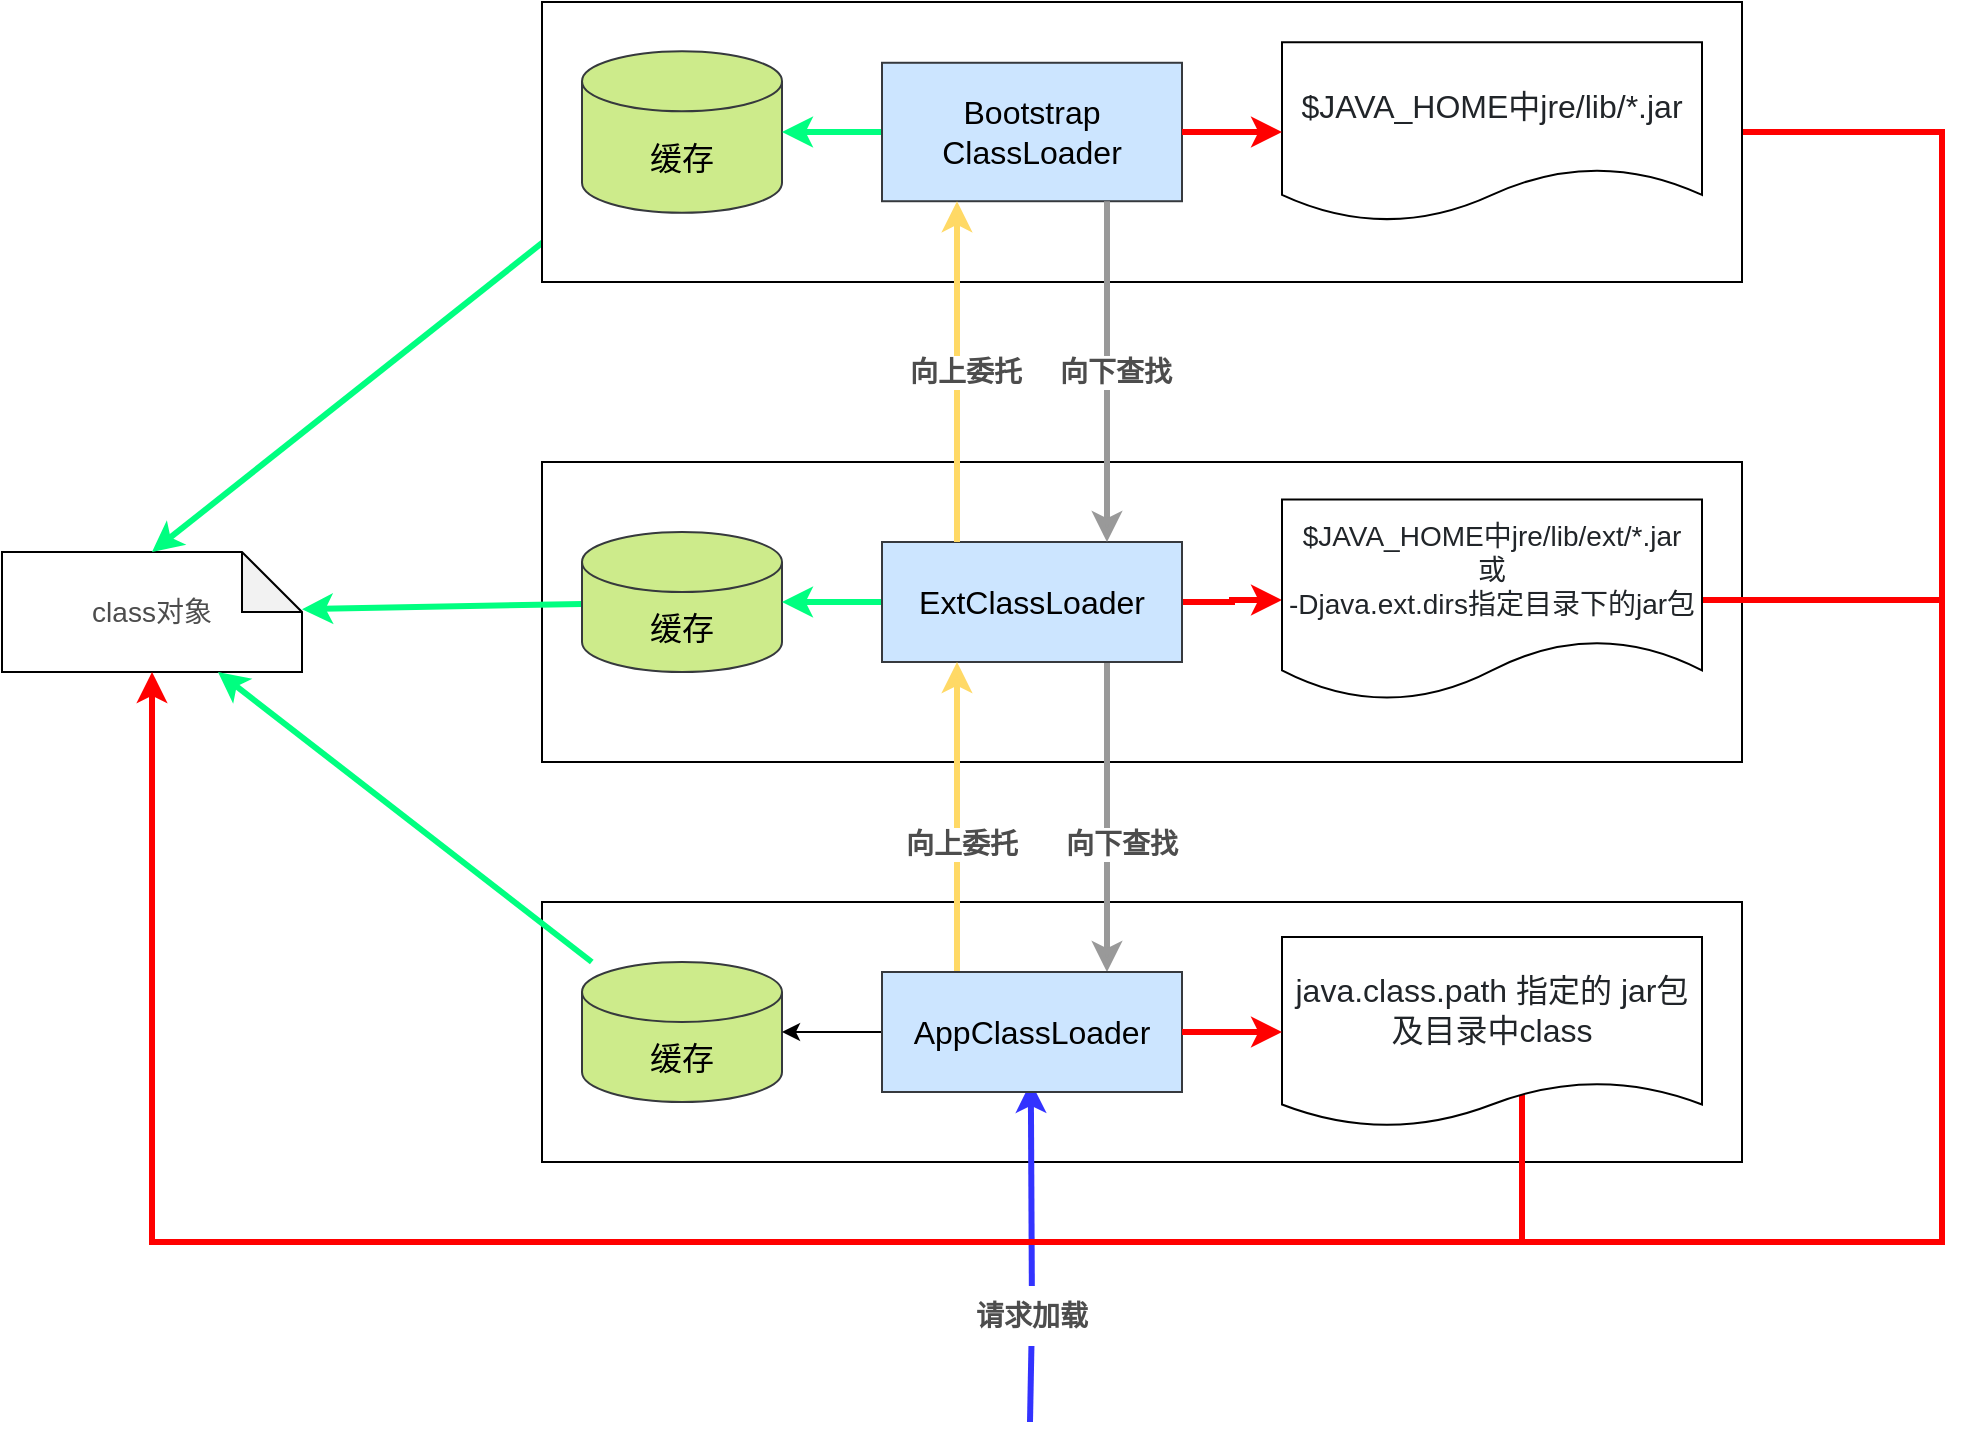 <mxfile version="16.2.4" type="github">
  <diagram id="ttS12219Z9fb7HEepqKP" name="Page-1">
    <mxGraphModel dx="1833" dy="988" grid="1" gridSize="10" guides="1" tooltips="1" connect="1" arrows="1" fold="1" page="1" pageScale="1" pageWidth="1169" pageHeight="1654" math="0" shadow="0">
      <root>
        <mxCell id="0" />
        <mxCell id="1" parent="0" />
        <mxCell id="IHWfYEhJ58rmt1wWLUCN-49" value="" style="rounded=0;whiteSpace=wrap;html=1;glass=0;labelBackgroundColor=none;comic=0;sketch=0;fontSize=16;fontColor=#4D4D4D;" parent="1" vertex="1">
          <mxGeometry x="330" y="930" width="600" height="130" as="geometry" />
        </mxCell>
        <mxCell id="IHWfYEhJ58rmt1wWLUCN-50" value="" style="rounded=0;whiteSpace=wrap;html=1;glass=0;labelBackgroundColor=none;comic=0;sketch=0;fontSize=16;fontColor=#4D4D4D;" parent="1" vertex="1">
          <mxGeometry x="330" y="710" width="600" height="150" as="geometry" />
        </mxCell>
        <mxCell id="IHWfYEhJ58rmt1wWLUCN-79" style="edgeStyle=none;rounded=0;orthogonalLoop=1;jettySize=auto;html=1;fontSize=14;fontColor=#4D4D4D;strokeColor=#00FF80;strokeWidth=3;" parent="1" source="IHWfYEhJ58rmt1wWLUCN-51" target="IHWfYEhJ58rmt1wWLUCN-73" edge="1">
          <mxGeometry relative="1" as="geometry" />
        </mxCell>
        <mxCell id="IHWfYEhJ58rmt1wWLUCN-51" value="缓存" style="shape=cylinder3;whiteSpace=wrap;html=1;boundedLbl=1;backgroundOutline=1;size=15;glass=0;labelBackgroundColor=none;comic=0;sketch=0;fontSize=16;fillColor=#cdeb8b;strokeColor=#36393d;" parent="1" vertex="1">
          <mxGeometry x="350" y="745" width="100" height="70" as="geometry" />
        </mxCell>
        <mxCell id="IHWfYEhJ58rmt1wWLUCN-52" style="edgeStyle=orthogonalEdgeStyle;rounded=0;orthogonalLoop=1;jettySize=auto;html=1;fontSize=16;fontColor=#4D4D4D;strokeWidth=3;strokeColor=#FF0000;" parent="1" source="IHWfYEhJ58rmt1wWLUCN-54" target="IHWfYEhJ58rmt1wWLUCN-55" edge="1">
          <mxGeometry relative="1" as="geometry" />
        </mxCell>
        <mxCell id="IHWfYEhJ58rmt1wWLUCN-53" style="edgeStyle=orthogonalEdgeStyle;rounded=0;orthogonalLoop=1;jettySize=auto;html=1;fontSize=16;fontColor=#4D4D4D;strokeWidth=3;strokeColor=#00FF80;" parent="1" source="IHWfYEhJ58rmt1wWLUCN-54" target="IHWfYEhJ58rmt1wWLUCN-51" edge="1">
          <mxGeometry relative="1" as="geometry" />
        </mxCell>
        <mxCell id="IHWfYEhJ58rmt1wWLUCN-57" style="edgeStyle=orthogonalEdgeStyle;rounded=0;orthogonalLoop=1;jettySize=auto;html=1;exitX=0.75;exitY=1;exitDx=0;exitDy=0;entryX=0.75;entryY=0;entryDx=0;entryDy=0;fontSize=16;fontColor=#4D4D4D;strokeColor=#999999;strokeWidth=3;" parent="1" source="IHWfYEhJ58rmt1wWLUCN-54" target="IHWfYEhJ58rmt1wWLUCN-44" edge="1">
          <mxGeometry relative="1" as="geometry" />
        </mxCell>
        <mxCell id="IHWfYEhJ58rmt1wWLUCN-54" value="ExtClassLoader" style="rounded=0;whiteSpace=wrap;html=1;glass=0;labelBackgroundColor=none;comic=0;sketch=0;fontSize=16;fillColor=#cce5ff;strokeColor=#36393d;" parent="1" vertex="1">
          <mxGeometry x="500" y="750" width="150" height="60" as="geometry" />
        </mxCell>
        <mxCell id="IHWfYEhJ58rmt1wWLUCN-86" style="edgeStyle=none;rounded=0;orthogonalLoop=1;jettySize=auto;html=1;fontSize=14;fontColor=#4D4D4D;endArrow=none;endFill=0;strokeColor=#FF0000;strokeWidth=3;" parent="1" source="IHWfYEhJ58rmt1wWLUCN-55" edge="1">
          <mxGeometry relative="1" as="geometry">
            <mxPoint x="1030" y="779.0" as="targetPoint" />
          </mxGeometry>
        </mxCell>
        <mxCell id="IHWfYEhJ58rmt1wWLUCN-55" value="&lt;span style=&quot;color: rgb(33 , 37 , 41) ; background-color: rgb(255 , 255 , 255) ; font-size: 14px&quot;&gt;$JAVA_HOME中jre/lib/ext/*.jar&lt;br&gt;或&lt;br&gt;-Djava.ext.dirs指定目录下的jar包&lt;/span&gt;" style="shape=document;whiteSpace=wrap;html=1;boundedLbl=1;glass=0;labelBackgroundColor=none;comic=0;sketch=0;fontSize=14;fontColor=#4D4D4D;" parent="1" vertex="1">
          <mxGeometry x="700" y="728.69" width="210" height="100.62" as="geometry" />
        </mxCell>
        <mxCell id="IHWfYEhJ58rmt1wWLUCN-56" style="edgeStyle=orthogonalEdgeStyle;rounded=0;orthogonalLoop=1;jettySize=auto;html=1;exitX=0.25;exitY=0;exitDx=0;exitDy=0;entryX=0.25;entryY=1;entryDx=0;entryDy=0;fontSize=16;fontColor=#4D4D4D;strokeWidth=3;strokeColor=#FFD966;" parent="1" source="IHWfYEhJ58rmt1wWLUCN-44" target="IHWfYEhJ58rmt1wWLUCN-54" edge="1">
          <mxGeometry relative="1" as="geometry" />
        </mxCell>
        <mxCell id="IHWfYEhJ58rmt1wWLUCN-59" value="向上委托" style="text;html=1;strokeColor=none;fillColor=none;align=center;verticalAlign=middle;whiteSpace=wrap;rounded=0;glass=0;labelBackgroundColor=default;comic=0;sketch=0;fontSize=14;fontColor=#4D4D4D;fontStyle=1" parent="1" vertex="1">
          <mxGeometry x="510" y="886" width="60" height="30" as="geometry" />
        </mxCell>
        <mxCell id="IHWfYEhJ58rmt1wWLUCN-60" value="向下查找" style="text;html=1;strokeColor=none;fillColor=none;align=center;verticalAlign=middle;whiteSpace=wrap;rounded=0;glass=0;labelBackgroundColor=default;comic=0;sketch=0;fontSize=14;fontColor=#4D4D4D;fontStyle=1" parent="1" vertex="1">
          <mxGeometry x="590" y="886" width="60" height="30" as="geometry" />
        </mxCell>
        <mxCell id="IHWfYEhJ58rmt1wWLUCN-73" value="class对象" style="shape=note;whiteSpace=wrap;html=1;backgroundOutline=1;darkOpacity=0.05;glass=0;labelBackgroundColor=default;comic=0;sketch=0;fontSize=14;fontColor=#4D4D4D;" parent="1" vertex="1">
          <mxGeometry x="60" y="755" width="150" height="60" as="geometry" />
        </mxCell>
        <mxCell id="IHWfYEhJ58rmt1wWLUCN-74" value="" style="endArrow=classic;html=1;rounded=0;fontSize=14;fontColor=#4D4D4D;strokeColor=#3333FF;strokeWidth=3;startArrow=none;" parent="1" source="IHWfYEhJ58rmt1wWLUCN-75" edge="1">
          <mxGeometry width="50" height="50" relative="1" as="geometry">
            <mxPoint x="574" y="1220" as="sourcePoint" />
            <mxPoint x="574.41" y="1020" as="targetPoint" />
          </mxGeometry>
        </mxCell>
        <mxCell id="IHWfYEhJ58rmt1wWLUCN-75" value="请求加载" style="text;html=1;strokeColor=none;fillColor=none;align=center;verticalAlign=middle;whiteSpace=wrap;rounded=0;glass=0;labelBackgroundColor=default;comic=0;sketch=0;fontSize=14;fontColor=#4D4D4D;fontStyle=1" parent="1" vertex="1">
          <mxGeometry x="545" y="1122" width="60" height="30" as="geometry" />
        </mxCell>
        <mxCell id="IHWfYEhJ58rmt1wWLUCN-76" value="" style="endArrow=none;html=1;rounded=0;fontSize=14;fontColor=#4D4D4D;strokeColor=#3333FF;strokeWidth=3;" parent="1" target="IHWfYEhJ58rmt1wWLUCN-75" edge="1">
          <mxGeometry width="50" height="50" relative="1" as="geometry">
            <mxPoint x="574" y="1190" as="sourcePoint" />
            <mxPoint x="574.41" y="1020" as="targetPoint" />
          </mxGeometry>
        </mxCell>
        <mxCell id="IHWfYEhJ58rmt1wWLUCN-77" style="edgeStyle=orthogonalEdgeStyle;rounded=0;orthogonalLoop=1;jettySize=auto;html=1;fontSize=14;fontColor=#4D4D4D;strokeColor=#FF0000;strokeWidth=3;entryX=0.5;entryY=1;entryDx=0;entryDy=0;entryPerimeter=0;" parent="1" source="IHWfYEhJ58rmt1wWLUCN-62" target="IHWfYEhJ58rmt1wWLUCN-73" edge="1">
          <mxGeometry relative="1" as="geometry">
            <mxPoint x="1140" y="630" as="targetPoint" />
            <Array as="points">
              <mxPoint x="1030" y="545" />
              <mxPoint x="1030" y="1100" />
              <mxPoint x="135" y="1100" />
            </Array>
          </mxGeometry>
        </mxCell>
        <mxCell id="IHWfYEhJ58rmt1wWLUCN-78" style="rounded=0;orthogonalLoop=1;jettySize=auto;html=1;entryX=0.5;entryY=0;entryDx=0;entryDy=0;entryPerimeter=0;fontSize=14;fontColor=#4D4D4D;strokeColor=#00FF80;strokeWidth=3;" parent="1" source="IHWfYEhJ58rmt1wWLUCN-63" target="IHWfYEhJ58rmt1wWLUCN-73" edge="1">
          <mxGeometry relative="1" as="geometry" />
        </mxCell>
        <mxCell id="IHWfYEhJ58rmt1wWLUCN-80" style="edgeStyle=none;rounded=0;orthogonalLoop=1;jettySize=auto;html=1;entryX=0.72;entryY=1;entryDx=0;entryDy=0;entryPerimeter=0;fontSize=14;fontColor=#4D4D4D;strokeColor=#00FF80;strokeWidth=3;" parent="1" source="IHWfYEhJ58rmt1wWLUCN-42" target="IHWfYEhJ58rmt1wWLUCN-73" edge="1">
          <mxGeometry relative="1" as="geometry" />
        </mxCell>
        <mxCell id="IHWfYEhJ58rmt1wWLUCN-62" value="" style="rounded=0;whiteSpace=wrap;html=1;glass=0;labelBackgroundColor=none;comic=0;sketch=0;fontSize=16;fontColor=#4D4D4D;" parent="1" vertex="1">
          <mxGeometry x="330" y="480" width="600" height="140" as="geometry" />
        </mxCell>
        <mxCell id="IHWfYEhJ58rmt1wWLUCN-63" value="缓存" style="shape=cylinder3;whiteSpace=wrap;html=1;boundedLbl=1;backgroundOutline=1;size=15;glass=0;labelBackgroundColor=none;comic=0;sketch=0;fontSize=16;fillColor=#cdeb8b;strokeColor=#36393d;" parent="1" vertex="1">
          <mxGeometry x="350" y="504.615" width="100" height="80.769" as="geometry" />
        </mxCell>
        <mxCell id="IHWfYEhJ58rmt1wWLUCN-64" style="edgeStyle=orthogonalEdgeStyle;rounded=0;orthogonalLoop=1;jettySize=auto;html=1;fontSize=16;fontColor=#4D4D4D;strokeColor=#00FF80;strokeWidth=3;" parent="1" source="IHWfYEhJ58rmt1wWLUCN-65" target="IHWfYEhJ58rmt1wWLUCN-63" edge="1">
          <mxGeometry relative="1" as="geometry" />
        </mxCell>
        <mxCell id="IHWfYEhJ58rmt1wWLUCN-65" value="Bootstrap&lt;br&gt;ClassLoader" style="rounded=0;whiteSpace=wrap;html=1;glass=0;labelBackgroundColor=none;comic=0;sketch=0;fontSize=16;fillColor=#cce5ff;strokeColor=#36393d;" parent="1" vertex="1">
          <mxGeometry x="500" y="510.385" width="150" height="69.231" as="geometry" />
        </mxCell>
        <mxCell id="IHWfYEhJ58rmt1wWLUCN-66" value="&lt;span style=&quot;color: rgb(33 , 37 , 41) ; font-family: , , &amp;#34;segoe ui&amp;#34; , &amp;#34;roboto&amp;#34; , &amp;#34;helvetica neue&amp;#34; , &amp;#34;arial&amp;#34; , &amp;#34;noto sans&amp;#34; , &amp;#34;liberation sans&amp;#34; , sans-serif , &amp;#34;apple color emoji&amp;#34; , &amp;#34;segoe ui emoji&amp;#34; , &amp;#34;segoe ui symbol&amp;#34; , &amp;#34;noto color emoji&amp;#34; ; background-color: rgb(255 , 255 , 255)&quot;&gt;&lt;br&gt;$JAVA_HOME中jre/lib/*.jar&lt;br&gt;&lt;br&gt;&lt;/span&gt;" style="shape=document;whiteSpace=wrap;html=1;boundedLbl=1;glass=0;labelBackgroundColor=none;comic=0;sketch=0;fontSize=16;fontColor=#4D4D4D;" parent="1" vertex="1">
          <mxGeometry x="700" y="500.1" width="210" height="89.81" as="geometry" />
        </mxCell>
        <mxCell id="IHWfYEhJ58rmt1wWLUCN-67" style="edgeStyle=orthogonalEdgeStyle;rounded=0;orthogonalLoop=1;jettySize=auto;html=1;fontSize=16;fontColor=#4D4D4D;strokeWidth=3;strokeColor=#FF0000;" parent="1" source="IHWfYEhJ58rmt1wWLUCN-65" target="IHWfYEhJ58rmt1wWLUCN-66" edge="1">
          <mxGeometry relative="1" as="geometry" />
        </mxCell>
        <mxCell id="IHWfYEhJ58rmt1wWLUCN-68" style="edgeStyle=orthogonalEdgeStyle;rounded=0;orthogonalLoop=1;jettySize=auto;html=1;exitX=0.25;exitY=0;exitDx=0;exitDy=0;entryX=0.25;entryY=1;entryDx=0;entryDy=0;fontSize=14;fontColor=#4D4D4D;strokeColor=#FFD966;strokeWidth=3;" parent="1" source="IHWfYEhJ58rmt1wWLUCN-54" target="IHWfYEhJ58rmt1wWLUCN-65" edge="1">
          <mxGeometry relative="1" as="geometry" />
        </mxCell>
        <mxCell id="IHWfYEhJ58rmt1wWLUCN-69" style="edgeStyle=orthogonalEdgeStyle;rounded=0;orthogonalLoop=1;jettySize=auto;html=1;exitX=0.75;exitY=1;exitDx=0;exitDy=0;entryX=0.75;entryY=0;entryDx=0;entryDy=0;fontSize=14;fontColor=#4D4D4D;strokeColor=#999999;strokeWidth=3;" parent="1" source="IHWfYEhJ58rmt1wWLUCN-65" target="IHWfYEhJ58rmt1wWLUCN-54" edge="1">
          <mxGeometry relative="1" as="geometry" />
        </mxCell>
        <mxCell id="IHWfYEhJ58rmt1wWLUCN-72" value="向下查找" style="text;html=1;strokeColor=none;fillColor=none;align=center;verticalAlign=middle;whiteSpace=wrap;rounded=0;glass=0;labelBackgroundColor=default;comic=0;sketch=0;fontSize=14;fontColor=#4D4D4D;fontStyle=1" parent="1" vertex="1">
          <mxGeometry x="587" y="650" width="60" height="30" as="geometry" />
        </mxCell>
        <mxCell id="IHWfYEhJ58rmt1wWLUCN-84" style="edgeStyle=none;rounded=0;orthogonalLoop=1;jettySize=auto;html=1;fontSize=14;fontColor=#4D4D4D;strokeColor=#FF0000;strokeWidth=3;endArrow=none;endFill=0;exitX=1.008;exitY=0.611;exitDx=0;exitDy=0;exitPerimeter=0;" parent="1" edge="1">
          <mxGeometry relative="1" as="geometry">
            <mxPoint x="820" y="1100" as="targetPoint" />
            <mxPoint x="820.0" y="1026.169" as="sourcePoint" />
          </mxGeometry>
        </mxCell>
        <mxCell id="IHWfYEhJ58rmt1wWLUCN-70" value="向上委托" style="text;html=1;strokeColor=none;fillColor=none;align=center;verticalAlign=middle;whiteSpace=wrap;rounded=0;glass=0;labelBackgroundColor=default;comic=0;sketch=0;fontSize=14;fontColor=#4D4D4D;fontStyle=1" parent="1" vertex="1">
          <mxGeometry x="512" y="650" width="60" height="30" as="geometry" />
        </mxCell>
        <mxCell id="IHWfYEhJ58rmt1wWLUCN-42" value="缓存" style="shape=cylinder3;whiteSpace=wrap;html=1;boundedLbl=1;backgroundOutline=1;size=15;glass=0;labelBackgroundColor=none;comic=0;sketch=0;fontSize=16;fillColor=#cdeb8b;strokeColor=#36393d;" parent="1" vertex="1">
          <mxGeometry x="350" y="960" width="100" height="70" as="geometry" />
        </mxCell>
        <mxCell id="IHWfYEhJ58rmt1wWLUCN-48" style="edgeStyle=orthogonalEdgeStyle;rounded=0;orthogonalLoop=1;jettySize=auto;html=1;fontSize=16;fontColor=#4D4D4D;" parent="1" source="IHWfYEhJ58rmt1wWLUCN-44" target="IHWfYEhJ58rmt1wWLUCN-42" edge="1">
          <mxGeometry relative="1" as="geometry" />
        </mxCell>
        <mxCell id="IHWfYEhJ58rmt1wWLUCN-44" value="AppClassLoader" style="rounded=0;whiteSpace=wrap;html=1;glass=0;labelBackgroundColor=none;comic=0;sketch=0;fontSize=16;fillColor=#cce5ff;strokeColor=#36393d;" parent="1" vertex="1">
          <mxGeometry x="500" y="965" width="150" height="60" as="geometry" />
        </mxCell>
        <mxCell id="IHWfYEhJ58rmt1wWLUCN-45" value="&lt;span style=&quot;color: rgb(33 , 37 , 41) ; font-family: , , &amp;#34;segoe ui&amp;#34; , &amp;#34;roboto&amp;#34; , &amp;#34;helvetica neue&amp;#34; , &amp;#34;arial&amp;#34; , &amp;#34;noto sans&amp;#34; , &amp;#34;liberation sans&amp;#34; , sans-serif , &amp;#34;apple color emoji&amp;#34; , &amp;#34;segoe ui emoji&amp;#34; , &amp;#34;segoe ui symbol&amp;#34; , &amp;#34;noto color emoji&amp;#34; ; background-color: rgb(255 , 255 , 255)&quot;&gt;java.class.path 指定的 jar包及目录中class&lt;/span&gt;" style="shape=document;whiteSpace=wrap;html=1;boundedLbl=1;glass=0;labelBackgroundColor=none;comic=0;sketch=0;fontSize=16;fontColor=#4D4D4D;size=0.237;" parent="1" vertex="1">
          <mxGeometry x="700" y="947.5" width="210" height="95" as="geometry" />
        </mxCell>
        <mxCell id="IHWfYEhJ58rmt1wWLUCN-47" style="edgeStyle=orthogonalEdgeStyle;rounded=0;orthogonalLoop=1;jettySize=auto;html=1;fontSize=16;fontColor=#4D4D4D;strokeWidth=3;strokeColor=#FF0000;" parent="1" source="IHWfYEhJ58rmt1wWLUCN-44" target="IHWfYEhJ58rmt1wWLUCN-45" edge="1">
          <mxGeometry relative="1" as="geometry" />
        </mxCell>
      </root>
    </mxGraphModel>
  </diagram>
</mxfile>
